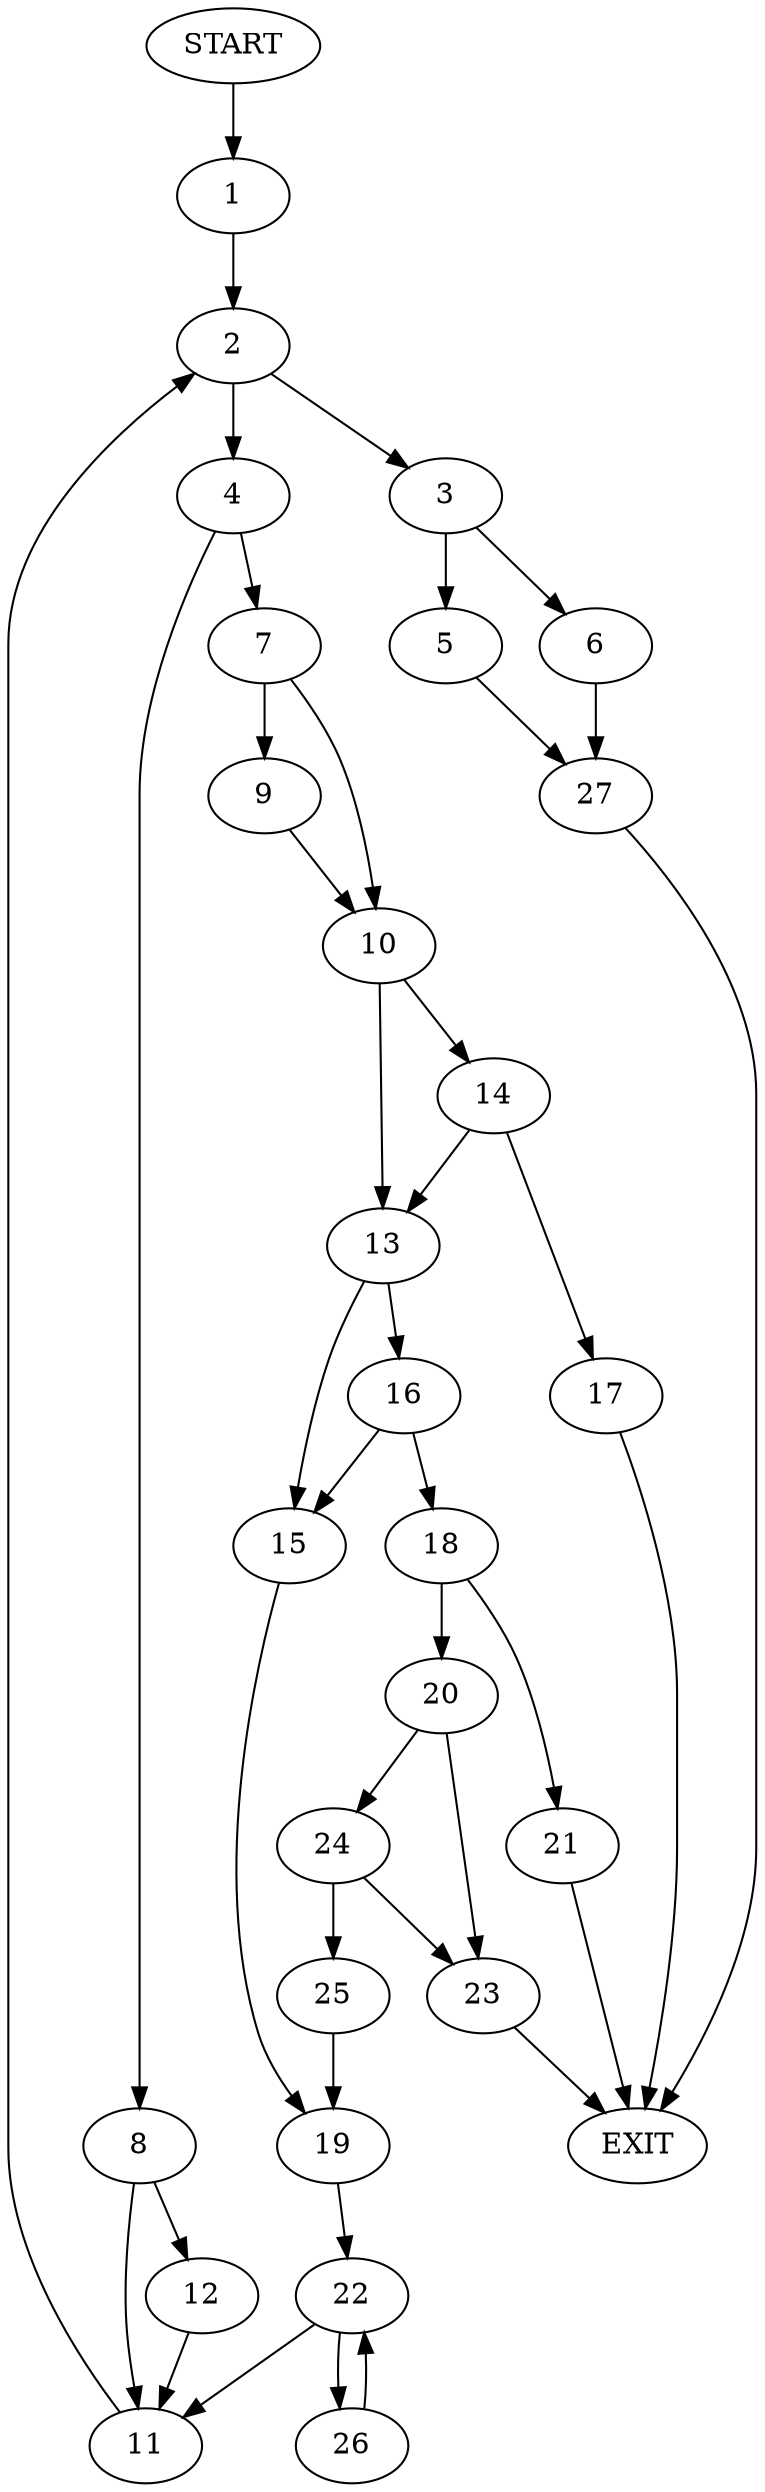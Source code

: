 digraph {
0 [label="START"]
28 [label="EXIT"]
0 -> 1
1 -> 2
2 -> 3
2 -> 4
3 -> 5
3 -> 6
4 -> 7
4 -> 8
7 -> 9
7 -> 10
8 -> 11
8 -> 12
11 -> 2
12 -> 11
9 -> 10
10 -> 13
10 -> 14
13 -> 15
13 -> 16
14 -> 17
14 -> 13
17 -> 28
16 -> 15
16 -> 18
15 -> 19
18 -> 20
18 -> 21
19 -> 22
21 -> 28
20 -> 23
20 -> 24
24 -> 23
24 -> 25
23 -> 28
25 -> 19
22 -> 11
22 -> 26
26 -> 22
5 -> 27
6 -> 27
27 -> 28
}
